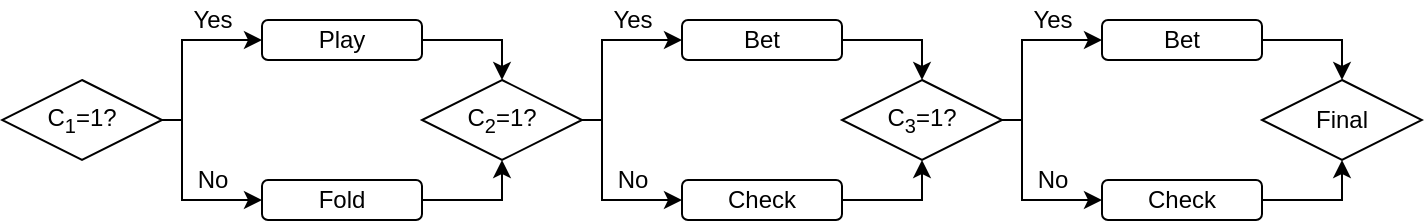 <mxfile version="12.9.0" type="device"><diagram id="TgXlsL3forfSxGAvq2PJ" name="Page-1"><mxGraphModel dx="981" dy="514" grid="1" gridSize="10" guides="1" tooltips="1" connect="1" arrows="1" fold="1" page="1" pageScale="1" pageWidth="1169" pageHeight="827" math="0" shadow="0"><root><mxCell id="0"/><mxCell id="1" parent="0"/><mxCell id="eTF5FIE0zVDTI4PC5GrF-1" value="" style="edgeStyle=orthogonalEdgeStyle;rounded=0;orthogonalLoop=1;jettySize=auto;html=1;entryX=0.5;entryY=0;entryDx=0;entryDy=0;" edge="1" parent="1" source="eTF5FIE0zVDTI4PC5GrF-2" target="eTF5FIE0zVDTI4PC5GrF-8"><mxGeometry relative="1" as="geometry"><mxPoint x="905" y="380" as="targetPoint"/><Array as="points"><mxPoint x="860" y="380"/></Array></mxGeometry></mxCell><mxCell id="eTF5FIE0zVDTI4PC5GrF-2" value="Bet" style="rounded=1;whiteSpace=wrap;html=1;" vertex="1" parent="1"><mxGeometry x="740" y="370" width="80" height="20" as="geometry"/></mxCell><mxCell id="eTF5FIE0zVDTI4PC5GrF-3" value="" style="edgeStyle=orthogonalEdgeStyle;rounded=0;orthogonalLoop=1;jettySize=auto;html=1;entryX=0;entryY=0.5;entryDx=0;entryDy=0;" edge="1" parent="1" source="eTF5FIE0zVDTI4PC5GrF-5" target="eTF5FIE0zVDTI4PC5GrF-2"><mxGeometry relative="1" as="geometry"><mxPoint x="735" y="380" as="targetPoint"/><Array as="points"><mxPoint x="700" y="380"/></Array></mxGeometry></mxCell><mxCell id="eTF5FIE0zVDTI4PC5GrF-4" value="" style="edgeStyle=orthogonalEdgeStyle;rounded=0;orthogonalLoop=1;jettySize=auto;html=1;entryX=0;entryY=0.5;entryDx=0;entryDy=0;" edge="1" parent="1" source="eTF5FIE0zVDTI4PC5GrF-5" target="eTF5FIE0zVDTI4PC5GrF-7"><mxGeometry relative="1" as="geometry"><mxPoint x="700" y="520" as="targetPoint"/><Array as="points"><mxPoint x="700" y="460"/></Array></mxGeometry></mxCell><mxCell id="eTF5FIE0zVDTI4PC5GrF-5" value="C&lt;sub&gt;3&lt;/sub&gt;=1?" style="rhombus;whiteSpace=wrap;html=1;" vertex="1" parent="1"><mxGeometry x="610" y="400" width="80" height="40" as="geometry"/></mxCell><mxCell id="eTF5FIE0zVDTI4PC5GrF-6" value="" style="edgeStyle=orthogonalEdgeStyle;rounded=0;orthogonalLoop=1;jettySize=auto;html=1;entryX=0.5;entryY=1;entryDx=0;entryDy=0;" edge="1" parent="1" source="eTF5FIE0zVDTI4PC5GrF-7" target="eTF5FIE0zVDTI4PC5GrF-8"><mxGeometry relative="1" as="geometry"><mxPoint x="905" y="460" as="targetPoint"/><Array as="points"><mxPoint x="860" y="460"/></Array></mxGeometry></mxCell><mxCell id="eTF5FIE0zVDTI4PC5GrF-7" value="Check" style="rounded=1;whiteSpace=wrap;html=1;" vertex="1" parent="1"><mxGeometry x="740" y="450" width="80" height="20" as="geometry"/></mxCell><mxCell id="eTF5FIE0zVDTI4PC5GrF-8" value="Final" style="rhombus;whiteSpace=wrap;html=1;" vertex="1" parent="1"><mxGeometry x="820" y="400" width="80" height="40" as="geometry"/></mxCell><mxCell id="eTF5FIE0zVDTI4PC5GrF-9" value="" style="edgeStyle=orthogonalEdgeStyle;rounded=0;orthogonalLoop=1;jettySize=auto;html=1;entryX=0.5;entryY=0;entryDx=0;entryDy=0;" edge="1" parent="1" source="eTF5FIE0zVDTI4PC5GrF-10"><mxGeometry relative="1" as="geometry"><mxPoint x="650.0" y="400" as="targetPoint"/><Array as="points"><mxPoint x="650" y="380"/></Array></mxGeometry></mxCell><mxCell id="eTF5FIE0zVDTI4PC5GrF-10" value="Bet" style="rounded=1;whiteSpace=wrap;html=1;" vertex="1" parent="1"><mxGeometry x="530" y="370" width="80" height="20" as="geometry"/></mxCell><mxCell id="eTF5FIE0zVDTI4PC5GrF-11" value="" style="edgeStyle=orthogonalEdgeStyle;rounded=0;orthogonalLoop=1;jettySize=auto;html=1;entryX=0;entryY=0.5;entryDx=0;entryDy=0;" edge="1" parent="1" source="eTF5FIE0zVDTI4PC5GrF-13" target="eTF5FIE0zVDTI4PC5GrF-10"><mxGeometry relative="1" as="geometry"><mxPoint x="525" y="380" as="targetPoint"/><Array as="points"><mxPoint x="490" y="380"/></Array></mxGeometry></mxCell><mxCell id="eTF5FIE0zVDTI4PC5GrF-12" value="" style="edgeStyle=orthogonalEdgeStyle;rounded=0;orthogonalLoop=1;jettySize=auto;html=1;entryX=0;entryY=0.5;entryDx=0;entryDy=0;" edge="1" parent="1" source="eTF5FIE0zVDTI4PC5GrF-13" target="eTF5FIE0zVDTI4PC5GrF-15"><mxGeometry relative="1" as="geometry"><mxPoint x="490" y="520" as="targetPoint"/><Array as="points"><mxPoint x="490" y="460"/></Array></mxGeometry></mxCell><mxCell id="eTF5FIE0zVDTI4PC5GrF-13" value="C&lt;sub&gt;2&lt;/sub&gt;=1?" style="rhombus;whiteSpace=wrap;html=1;" vertex="1" parent="1"><mxGeometry x="400" y="400" width="80" height="40" as="geometry"/></mxCell><mxCell id="eTF5FIE0zVDTI4PC5GrF-14" value="" style="edgeStyle=orthogonalEdgeStyle;rounded=0;orthogonalLoop=1;jettySize=auto;html=1;entryX=0.5;entryY=1;entryDx=0;entryDy=0;" edge="1" parent="1" source="eTF5FIE0zVDTI4PC5GrF-15"><mxGeometry relative="1" as="geometry"><mxPoint x="650.0" y="440" as="targetPoint"/><Array as="points"><mxPoint x="650" y="460"/></Array></mxGeometry></mxCell><mxCell id="eTF5FIE0zVDTI4PC5GrF-15" value="Check" style="rounded=1;whiteSpace=wrap;html=1;" vertex="1" parent="1"><mxGeometry x="530" y="450" width="80" height="20" as="geometry"/></mxCell><mxCell id="eTF5FIE0zVDTI4PC5GrF-16" value="" style="edgeStyle=orthogonalEdgeStyle;rounded=0;orthogonalLoop=1;jettySize=auto;html=1;entryX=0.5;entryY=0;entryDx=0;entryDy=0;" edge="1" parent="1" source="eTF5FIE0zVDTI4PC5GrF-17"><mxGeometry relative="1" as="geometry"><mxPoint x="440" y="400" as="targetPoint"/><Array as="points"><mxPoint x="440" y="380"/></Array></mxGeometry></mxCell><mxCell id="eTF5FIE0zVDTI4PC5GrF-17" value="Play" style="rounded=1;whiteSpace=wrap;html=1;" vertex="1" parent="1"><mxGeometry x="320" y="370" width="80" height="20" as="geometry"/></mxCell><mxCell id="eTF5FIE0zVDTI4PC5GrF-18" value="" style="edgeStyle=orthogonalEdgeStyle;rounded=0;orthogonalLoop=1;jettySize=auto;html=1;entryX=0;entryY=0.5;entryDx=0;entryDy=0;" edge="1" parent="1" source="eTF5FIE0zVDTI4PC5GrF-20" target="eTF5FIE0zVDTI4PC5GrF-17"><mxGeometry relative="1" as="geometry"><mxPoint x="315" y="380" as="targetPoint"/><Array as="points"><mxPoint x="280" y="380"/></Array></mxGeometry></mxCell><mxCell id="eTF5FIE0zVDTI4PC5GrF-19" value="" style="edgeStyle=orthogonalEdgeStyle;rounded=0;orthogonalLoop=1;jettySize=auto;html=1;entryX=0;entryY=0.5;entryDx=0;entryDy=0;" edge="1" parent="1" source="eTF5FIE0zVDTI4PC5GrF-20" target="eTF5FIE0zVDTI4PC5GrF-22"><mxGeometry relative="1" as="geometry"><mxPoint x="280" y="520" as="targetPoint"/><Array as="points"><mxPoint x="280" y="460"/></Array></mxGeometry></mxCell><mxCell id="eTF5FIE0zVDTI4PC5GrF-20" value="C&lt;sub&gt;1&lt;/sub&gt;=1?" style="rhombus;whiteSpace=wrap;html=1;" vertex="1" parent="1"><mxGeometry x="190" y="400" width="80" height="40" as="geometry"/></mxCell><mxCell id="eTF5FIE0zVDTI4PC5GrF-21" value="" style="edgeStyle=orthogonalEdgeStyle;rounded=0;orthogonalLoop=1;jettySize=auto;html=1;entryX=0.5;entryY=1;entryDx=0;entryDy=0;" edge="1" parent="1" source="eTF5FIE0zVDTI4PC5GrF-22"><mxGeometry relative="1" as="geometry"><mxPoint x="440" y="440" as="targetPoint"/><Array as="points"><mxPoint x="440" y="460"/></Array></mxGeometry></mxCell><mxCell id="eTF5FIE0zVDTI4PC5GrF-22" value="Fold" style="rounded=1;whiteSpace=wrap;html=1;" vertex="1" parent="1"><mxGeometry x="320" y="450" width="80" height="20" as="geometry"/></mxCell><mxCell id="eTF5FIE0zVDTI4PC5GrF-24" value="Yes" style="text;html=1;align=center;verticalAlign=middle;resizable=0;points=[];autosize=1;" vertex="1" parent="1"><mxGeometry x="275" y="360" width="40" height="20" as="geometry"/></mxCell><mxCell id="eTF5FIE0zVDTI4PC5GrF-28" value="No" style="text;html=1;align=center;verticalAlign=middle;resizable=0;points=[];autosize=1;" vertex="1" parent="1"><mxGeometry x="280" y="440" width="30" height="20" as="geometry"/></mxCell><mxCell id="eTF5FIE0zVDTI4PC5GrF-29" value="Yes" style="text;html=1;align=center;verticalAlign=middle;resizable=0;points=[];autosize=1;" vertex="1" parent="1"><mxGeometry x="485" y="360" width="40" height="20" as="geometry"/></mxCell><mxCell id="eTF5FIE0zVDTI4PC5GrF-31" value="No" style="text;html=1;align=center;verticalAlign=middle;resizable=0;points=[];autosize=1;" vertex="1" parent="1"><mxGeometry x="490" y="440" width="30" height="20" as="geometry"/></mxCell><mxCell id="eTF5FIE0zVDTI4PC5GrF-32" value="No" style="text;html=1;align=center;verticalAlign=middle;resizable=0;points=[];autosize=1;" vertex="1" parent="1"><mxGeometry x="700" y="440" width="30" height="20" as="geometry"/></mxCell><mxCell id="eTF5FIE0zVDTI4PC5GrF-33" value="Yes" style="text;html=1;align=center;verticalAlign=middle;resizable=0;points=[];autosize=1;" vertex="1" parent="1"><mxGeometry x="695" y="360" width="40" height="20" as="geometry"/></mxCell></root></mxGraphModel></diagram></mxfile>